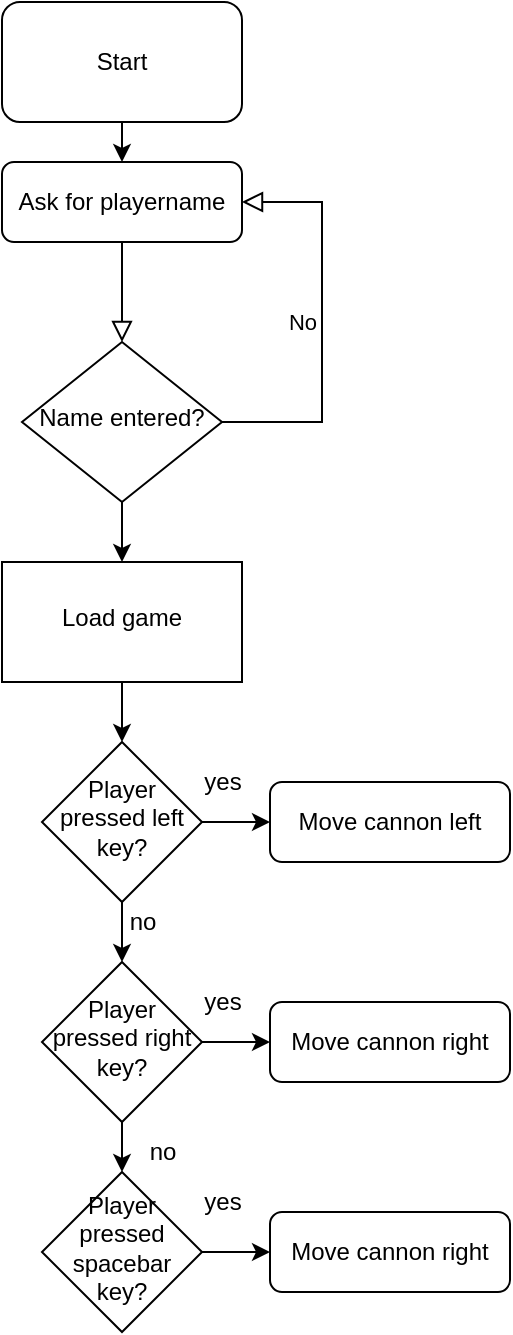 <mxfile version="13.7.3" type="device"><diagram id="C5RBs43oDa-KdzZeNtuy" name="Page-1"><mxGraphModel dx="1422" dy="822" grid="1" gridSize="10" guides="1" tooltips="1" connect="1" arrows="1" fold="1" page="1" pageScale="1" pageWidth="827" pageHeight="1169" math="0" shadow="0"><root><mxCell id="WIyWlLk6GJQsqaUBKTNV-0"/><mxCell id="WIyWlLk6GJQsqaUBKTNV-1" parent="WIyWlLk6GJQsqaUBKTNV-0"/><mxCell id="WIyWlLk6GJQsqaUBKTNV-2" value="" style="rounded=0;html=1;jettySize=auto;orthogonalLoop=1;fontSize=11;endArrow=block;endFill=0;endSize=8;strokeWidth=1;shadow=0;labelBackgroundColor=none;edgeStyle=orthogonalEdgeStyle;" parent="WIyWlLk6GJQsqaUBKTNV-1" source="WIyWlLk6GJQsqaUBKTNV-3" target="WIyWlLk6GJQsqaUBKTNV-6" edge="1"><mxGeometry relative="1" as="geometry"/></mxCell><mxCell id="WIyWlLk6GJQsqaUBKTNV-3" value="Ask for playername" style="rounded=1;whiteSpace=wrap;html=1;fontSize=12;glass=0;strokeWidth=1;shadow=0;" parent="WIyWlLk6GJQsqaUBKTNV-1" vertex="1"><mxGeometry x="160" y="80" width="120" height="40" as="geometry"/></mxCell><mxCell id="WIyWlLk6GJQsqaUBKTNV-5" value="No" style="edgeStyle=orthogonalEdgeStyle;rounded=0;html=1;jettySize=auto;orthogonalLoop=1;fontSize=11;endArrow=block;endFill=0;endSize=8;strokeWidth=1;shadow=0;labelBackgroundColor=none;" parent="WIyWlLk6GJQsqaUBKTNV-1" source="WIyWlLk6GJQsqaUBKTNV-6" target="WIyWlLk6GJQsqaUBKTNV-3" edge="1"><mxGeometry y="10" relative="1" as="geometry"><mxPoint as="offset"/><mxPoint x="320" y="210" as="targetPoint"/><Array as="points"><mxPoint x="320" y="210"/><mxPoint x="320" y="100"/></Array></mxGeometry></mxCell><mxCell id="jIFsOpPAFOIbUcgXz7BS-5" value="" style="edgeStyle=orthogonalEdgeStyle;rounded=0;orthogonalLoop=1;jettySize=auto;html=1;" edge="1" parent="WIyWlLk6GJQsqaUBKTNV-1" source="WIyWlLk6GJQsqaUBKTNV-6" target="jIFsOpPAFOIbUcgXz7BS-4"><mxGeometry relative="1" as="geometry"/></mxCell><mxCell id="WIyWlLk6GJQsqaUBKTNV-6" value="Name entered?" style="rhombus;whiteSpace=wrap;html=1;shadow=0;fontFamily=Helvetica;fontSize=12;align=center;strokeWidth=1;spacing=6;spacingTop=-4;" parent="WIyWlLk6GJQsqaUBKTNV-1" vertex="1"><mxGeometry x="170" y="170" width="100" height="80" as="geometry"/></mxCell><mxCell id="jIFsOpPAFOIbUcgXz7BS-3" style="edgeStyle=orthogonalEdgeStyle;rounded=0;orthogonalLoop=1;jettySize=auto;html=1;exitX=0.5;exitY=1;exitDx=0;exitDy=0;entryX=0.5;entryY=0;entryDx=0;entryDy=0;" edge="1" parent="WIyWlLk6GJQsqaUBKTNV-1" source="jIFsOpPAFOIbUcgXz7BS-2" target="WIyWlLk6GJQsqaUBKTNV-3"><mxGeometry relative="1" as="geometry"/></mxCell><mxCell id="jIFsOpPAFOIbUcgXz7BS-2" value="Start" style="rounded=1;whiteSpace=wrap;html=1;" vertex="1" parent="WIyWlLk6GJQsqaUBKTNV-1"><mxGeometry x="160" width="120" height="60" as="geometry"/></mxCell><mxCell id="jIFsOpPAFOIbUcgXz7BS-7" value="" style="edgeStyle=orthogonalEdgeStyle;rounded=0;orthogonalLoop=1;jettySize=auto;html=1;" edge="1" parent="WIyWlLk6GJQsqaUBKTNV-1" source="jIFsOpPAFOIbUcgXz7BS-4" target="jIFsOpPAFOIbUcgXz7BS-6"><mxGeometry relative="1" as="geometry"/></mxCell><mxCell id="jIFsOpPAFOIbUcgXz7BS-4" value="Load game" style="whiteSpace=wrap;html=1;shadow=0;strokeWidth=1;spacing=6;spacingTop=-4;" vertex="1" parent="WIyWlLk6GJQsqaUBKTNV-1"><mxGeometry x="160" y="280" width="120" height="60" as="geometry"/></mxCell><mxCell id="jIFsOpPAFOIbUcgXz7BS-9" style="edgeStyle=orthogonalEdgeStyle;rounded=0;orthogonalLoop=1;jettySize=auto;html=1;exitX=1;exitY=0.5;exitDx=0;exitDy=0;" edge="1" parent="WIyWlLk6GJQsqaUBKTNV-1" source="jIFsOpPAFOIbUcgXz7BS-6" target="jIFsOpPAFOIbUcgXz7BS-8"><mxGeometry relative="1" as="geometry"/></mxCell><mxCell id="jIFsOpPAFOIbUcgXz7BS-12" value="" style="edgeStyle=orthogonalEdgeStyle;rounded=0;orthogonalLoop=1;jettySize=auto;html=1;" edge="1" parent="WIyWlLk6GJQsqaUBKTNV-1" source="jIFsOpPAFOIbUcgXz7BS-6" target="jIFsOpPAFOIbUcgXz7BS-11"><mxGeometry relative="1" as="geometry"/></mxCell><mxCell id="jIFsOpPAFOIbUcgXz7BS-6" value="Player pressed left key?" style="rhombus;whiteSpace=wrap;html=1;shadow=0;strokeWidth=1;spacing=6;spacingTop=-4;" vertex="1" parent="WIyWlLk6GJQsqaUBKTNV-1"><mxGeometry x="180" y="370" width="80" height="80" as="geometry"/></mxCell><mxCell id="jIFsOpPAFOIbUcgXz7BS-8" value="Move cannon left" style="rounded=1;whiteSpace=wrap;html=1;fontSize=12;glass=0;strokeWidth=1;shadow=0;" vertex="1" parent="WIyWlLk6GJQsqaUBKTNV-1"><mxGeometry x="294" y="390" width="120" height="40" as="geometry"/></mxCell><mxCell id="jIFsOpPAFOIbUcgXz7BS-10" value="yes" style="text;html=1;align=center;verticalAlign=middle;resizable=0;points=[];autosize=1;" vertex="1" parent="WIyWlLk6GJQsqaUBKTNV-1"><mxGeometry x="255" y="380" width="30" height="20" as="geometry"/></mxCell><mxCell id="jIFsOpPAFOIbUcgXz7BS-15" style="edgeStyle=orthogonalEdgeStyle;rounded=0;orthogonalLoop=1;jettySize=auto;html=1;exitX=1;exitY=0.5;exitDx=0;exitDy=0;" edge="1" parent="WIyWlLk6GJQsqaUBKTNV-1" source="jIFsOpPAFOIbUcgXz7BS-11" target="jIFsOpPAFOIbUcgXz7BS-14"><mxGeometry relative="1" as="geometry"/></mxCell><mxCell id="jIFsOpPAFOIbUcgXz7BS-19" value="" style="edgeStyle=orthogonalEdgeStyle;rounded=0;orthogonalLoop=1;jettySize=auto;html=1;" edge="1" parent="WIyWlLk6GJQsqaUBKTNV-1" source="jIFsOpPAFOIbUcgXz7BS-11" target="jIFsOpPAFOIbUcgXz7BS-18"><mxGeometry relative="1" as="geometry"/></mxCell><mxCell id="jIFsOpPAFOIbUcgXz7BS-11" value="Player pressed right key?" style="rhombus;whiteSpace=wrap;html=1;shadow=0;strokeWidth=1;spacing=6;spacingTop=-4;" vertex="1" parent="WIyWlLk6GJQsqaUBKTNV-1"><mxGeometry x="180" y="480" width="80" height="80" as="geometry"/></mxCell><mxCell id="jIFsOpPAFOIbUcgXz7BS-13" value="no" style="text;html=1;align=center;verticalAlign=middle;resizable=0;points=[];autosize=1;" vertex="1" parent="WIyWlLk6GJQsqaUBKTNV-1"><mxGeometry x="215" y="450" width="30" height="20" as="geometry"/></mxCell><mxCell id="jIFsOpPAFOIbUcgXz7BS-14" value="Move cannon right" style="rounded=1;whiteSpace=wrap;html=1;fontSize=12;glass=0;strokeWidth=1;shadow=0;" vertex="1" parent="WIyWlLk6GJQsqaUBKTNV-1"><mxGeometry x="294" y="500" width="120" height="40" as="geometry"/></mxCell><mxCell id="jIFsOpPAFOIbUcgXz7BS-16" value="yes" style="text;html=1;align=center;verticalAlign=middle;resizable=0;points=[];autosize=1;" vertex="1" parent="WIyWlLk6GJQsqaUBKTNV-1"><mxGeometry x="255" y="490" width="30" height="20" as="geometry"/></mxCell><mxCell id="jIFsOpPAFOIbUcgXz7BS-22" style="edgeStyle=orthogonalEdgeStyle;rounded=0;orthogonalLoop=1;jettySize=auto;html=1;exitX=1;exitY=0.5;exitDx=0;exitDy=0;" edge="1" parent="WIyWlLk6GJQsqaUBKTNV-1" source="jIFsOpPAFOIbUcgXz7BS-18" target="jIFsOpPAFOIbUcgXz7BS-21"><mxGeometry relative="1" as="geometry"/></mxCell><mxCell id="jIFsOpPAFOIbUcgXz7BS-18" value="Player pressed spacebar key?" style="rhombus;whiteSpace=wrap;html=1;shadow=0;strokeWidth=1;spacing=6;spacingTop=-4;" vertex="1" parent="WIyWlLk6GJQsqaUBKTNV-1"><mxGeometry x="180" y="585" width="80" height="80" as="geometry"/></mxCell><mxCell id="jIFsOpPAFOIbUcgXz7BS-20" value="no" style="text;html=1;align=center;verticalAlign=middle;resizable=0;points=[];autosize=1;" vertex="1" parent="WIyWlLk6GJQsqaUBKTNV-1"><mxGeometry x="225" y="565" width="30" height="20" as="geometry"/></mxCell><mxCell id="jIFsOpPAFOIbUcgXz7BS-21" value="Move cannon right" style="rounded=1;whiteSpace=wrap;html=1;fontSize=12;glass=0;strokeWidth=1;shadow=0;" vertex="1" parent="WIyWlLk6GJQsqaUBKTNV-1"><mxGeometry x="294" y="605" width="120" height="40" as="geometry"/></mxCell><mxCell id="jIFsOpPAFOIbUcgXz7BS-23" value="yes" style="text;html=1;align=center;verticalAlign=middle;resizable=0;points=[];autosize=1;" vertex="1" parent="WIyWlLk6GJQsqaUBKTNV-1"><mxGeometry x="255" y="590" width="30" height="20" as="geometry"/></mxCell></root></mxGraphModel></diagram></mxfile>